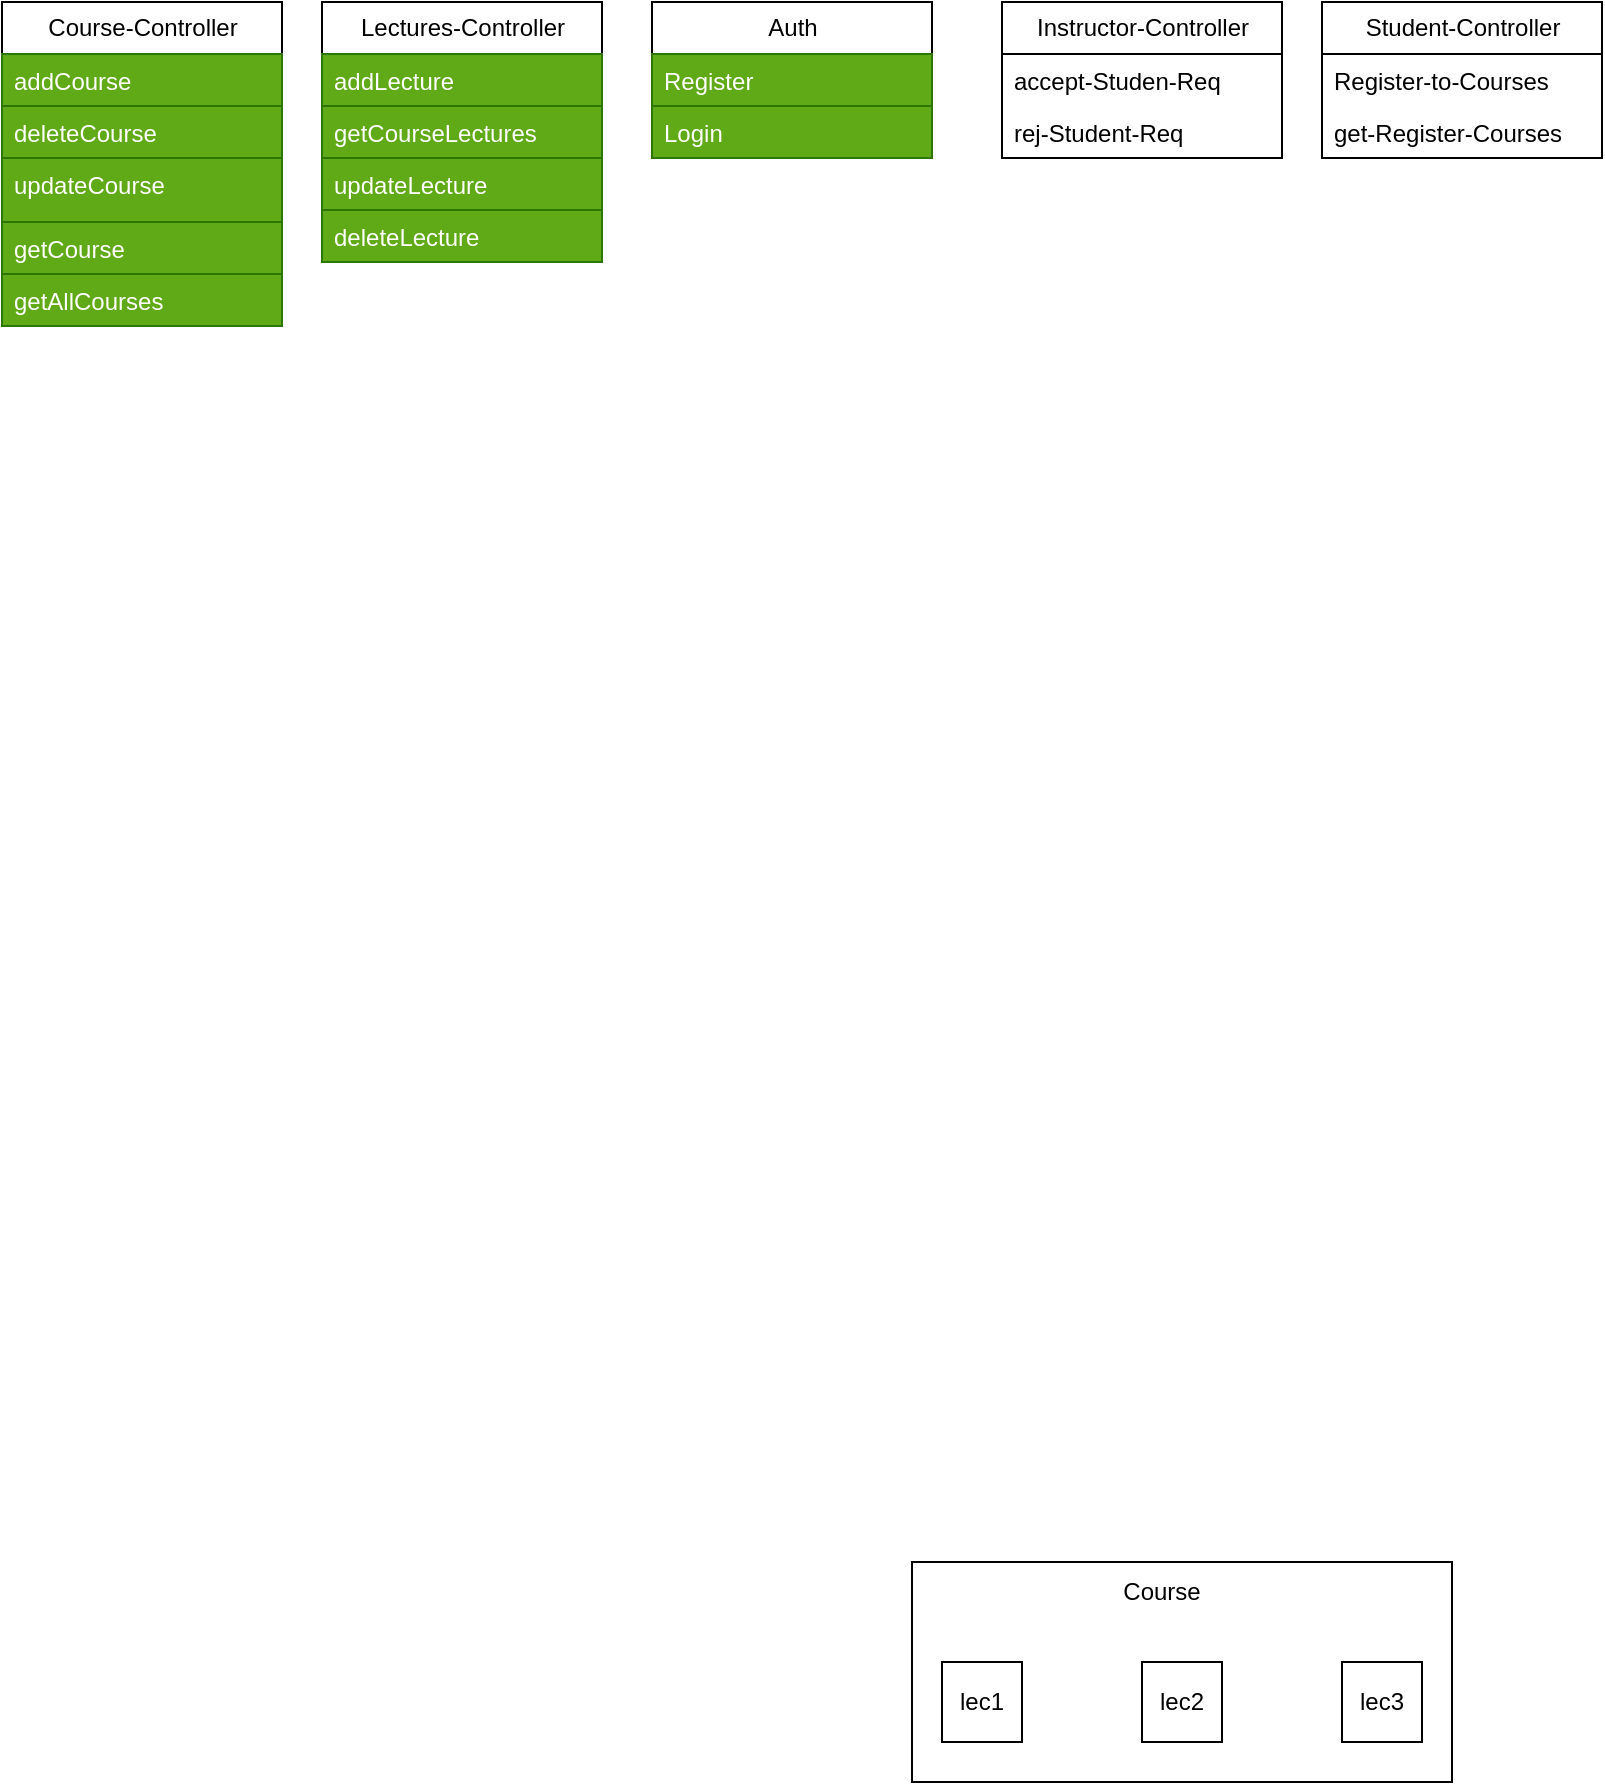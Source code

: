 <mxfile>
    <diagram id="Vg16QmLfmUjMMOZySlp7" name="Page-1">
        <mxGraphModel dx="897" dy="494" grid="1" gridSize="10" guides="1" tooltips="1" connect="1" arrows="1" fold="1" page="1" pageScale="1" pageWidth="850" pageHeight="1100" math="0" shadow="0">
            <root>
                <mxCell id="0"/>
                <mxCell id="1" parent="0"/>
                <mxCell id="2" value="Course-Controller&lt;br&gt;" style="swimlane;fontStyle=0;childLayout=stackLayout;horizontal=1;startSize=26;fillColor=none;horizontalStack=0;resizeParent=1;resizeParentMax=0;resizeLast=0;collapsible=1;marginBottom=0;html=1;" parent="1" vertex="1">
                    <mxGeometry x="40" y="100" width="140" height="162" as="geometry">
                        <mxRectangle x="40" y="100" width="80" height="30" as="alternateBounds"/>
                    </mxGeometry>
                </mxCell>
                <mxCell id="3" value="addCourse" style="text;strokeColor=#2D7600;fillColor=#60a917;align=left;verticalAlign=top;spacingLeft=4;spacingRight=4;overflow=hidden;rotatable=0;points=[[0,0.5],[1,0.5]];portConstraint=eastwest;whiteSpace=wrap;html=1;fontColor=#ffffff;" parent="2" vertex="1">
                    <mxGeometry y="26" width="140" height="26" as="geometry"/>
                </mxCell>
                <mxCell id="4" value="deleteCourse" style="text;strokeColor=#2D7600;fillColor=#60a917;align=left;verticalAlign=top;spacingLeft=4;spacingRight=4;overflow=hidden;rotatable=0;points=[[0,0.5],[1,0.5]];portConstraint=eastwest;whiteSpace=wrap;html=1;fontColor=#ffffff;" parent="2" vertex="1">
                    <mxGeometry y="52" width="140" height="26" as="geometry"/>
                </mxCell>
                <mxCell id="5" value="updateCourse" style="text;strokeColor=#2D7600;fillColor=#60a917;align=left;verticalAlign=top;spacingLeft=4;spacingRight=4;overflow=hidden;rotatable=0;points=[[0,0.5],[1,0.5]];portConstraint=eastwest;whiteSpace=wrap;html=1;fontColor=#ffffff;" parent="2" vertex="1">
                    <mxGeometry y="78" width="140" height="32" as="geometry"/>
                </mxCell>
                <mxCell id="18" value="getCourse" style="text;strokeColor=#2D7600;fillColor=#60a917;align=left;verticalAlign=top;spacingLeft=4;spacingRight=4;overflow=hidden;rotatable=0;points=[[0,0.5],[1,0.5]];portConstraint=eastwest;whiteSpace=wrap;html=1;fontColor=#ffffff;" parent="2" vertex="1">
                    <mxGeometry y="110" width="140" height="26" as="geometry"/>
                </mxCell>
                <mxCell id="17" value="getAllCourses&lt;br&gt;" style="text;strokeColor=#2D7600;fillColor=#60a917;align=left;verticalAlign=top;spacingLeft=4;spacingRight=4;overflow=hidden;rotatable=0;points=[[0,0.5],[1,0.5]];portConstraint=eastwest;whiteSpace=wrap;html=1;fontColor=#ffffff;" parent="2" vertex="1">
                    <mxGeometry y="136" width="140" height="26" as="geometry"/>
                </mxCell>
                <mxCell id="20" value="Instructor-Controller" style="swimlane;fontStyle=0;childLayout=stackLayout;horizontal=1;startSize=26;fillColor=none;horizontalStack=0;resizeParent=1;resizeParentMax=0;resizeLast=0;collapsible=1;marginBottom=0;html=1;" parent="1" vertex="1">
                    <mxGeometry x="540" y="100" width="140" height="78" as="geometry">
                        <mxRectangle x="40" y="100" width="80" height="30" as="alternateBounds"/>
                    </mxGeometry>
                </mxCell>
                <mxCell id="21" value="accept-Studen-Req" style="text;strokeColor=none;fillColor=none;align=left;verticalAlign=top;spacingLeft=4;spacingRight=4;overflow=hidden;rotatable=0;points=[[0,0.5],[1,0.5]];portConstraint=eastwest;whiteSpace=wrap;html=1;" parent="20" vertex="1">
                    <mxGeometry y="26" width="140" height="26" as="geometry"/>
                </mxCell>
                <mxCell id="22" value="rej-Student-Req" style="text;strokeColor=none;fillColor=none;align=left;verticalAlign=top;spacingLeft=4;spacingRight=4;overflow=hidden;rotatable=0;points=[[0,0.5],[1,0.5]];portConstraint=eastwest;whiteSpace=wrap;html=1;" parent="20" vertex="1">
                    <mxGeometry y="52" width="140" height="26" as="geometry"/>
                </mxCell>
                <mxCell id="35" value="Student-Controller" style="swimlane;fontStyle=0;childLayout=stackLayout;horizontal=1;startSize=26;fillColor=none;horizontalStack=0;resizeParent=1;resizeParentMax=0;resizeLast=0;collapsible=1;marginBottom=0;html=1;" parent="1" vertex="1">
                    <mxGeometry x="700" y="100" width="140" height="78" as="geometry">
                        <mxRectangle x="40" y="100" width="80" height="30" as="alternateBounds"/>
                    </mxGeometry>
                </mxCell>
                <mxCell id="36" value="Register-to-Courses&lt;br&gt;" style="text;strokeColor=none;fillColor=none;align=left;verticalAlign=top;spacingLeft=4;spacingRight=4;overflow=hidden;rotatable=0;points=[[0,0.5],[1,0.5]];portConstraint=eastwest;whiteSpace=wrap;html=1;" parent="35" vertex="1">
                    <mxGeometry y="26" width="140" height="26" as="geometry"/>
                </mxCell>
                <mxCell id="37" value="get-Register-Courses&lt;br&gt;&lt;br&gt;" style="text;strokeColor=none;fillColor=none;align=left;verticalAlign=top;spacingLeft=4;spacingRight=4;overflow=hidden;rotatable=0;points=[[0,0.5],[1,0.5]];portConstraint=eastwest;whiteSpace=wrap;html=1;" parent="35" vertex="1">
                    <mxGeometry y="52" width="140" height="26" as="geometry"/>
                </mxCell>
                <mxCell id="39" value="" style="rounded=0;whiteSpace=wrap;html=1;" parent="1" vertex="1">
                    <mxGeometry x="495" y="880" width="270" height="110" as="geometry"/>
                </mxCell>
                <mxCell id="40" value="" style="whiteSpace=wrap;html=1;aspect=fixed;" parent="1" vertex="1">
                    <mxGeometry x="510" y="930" width="40" height="40" as="geometry"/>
                </mxCell>
                <mxCell id="42" value="" style="whiteSpace=wrap;html=1;aspect=fixed;" parent="1" vertex="1">
                    <mxGeometry x="610" y="930" width="40" height="40" as="geometry"/>
                </mxCell>
                <mxCell id="44" value="" style="whiteSpace=wrap;html=1;aspect=fixed;" parent="1" vertex="1">
                    <mxGeometry x="710" y="930" width="40" height="40" as="geometry"/>
                </mxCell>
                <mxCell id="45" value="Course" style="text;html=1;strokeColor=none;fillColor=none;align=center;verticalAlign=middle;whiteSpace=wrap;rounded=0;" parent="1" vertex="1">
                    <mxGeometry x="590" y="880" width="60" height="30" as="geometry"/>
                </mxCell>
                <mxCell id="46" value="lec1" style="text;html=1;strokeColor=none;fillColor=none;align=center;verticalAlign=middle;whiteSpace=wrap;rounded=0;" parent="1" vertex="1">
                    <mxGeometry x="505" y="940" width="50" height="20" as="geometry"/>
                </mxCell>
                <mxCell id="47" value="lec2" style="text;html=1;strokeColor=none;fillColor=none;align=center;verticalAlign=middle;whiteSpace=wrap;rounded=0;" parent="1" vertex="1">
                    <mxGeometry x="605" y="940" width="50" height="20" as="geometry"/>
                </mxCell>
                <mxCell id="48" value="lec3" style="text;html=1;strokeColor=none;fillColor=none;align=center;verticalAlign=middle;whiteSpace=wrap;rounded=0;" parent="1" vertex="1">
                    <mxGeometry x="705" y="935" width="50" height="30" as="geometry"/>
                </mxCell>
                <mxCell id="49" value="Lectures-Controller" style="swimlane;fontStyle=0;childLayout=stackLayout;horizontal=1;startSize=26;fillColor=none;horizontalStack=0;resizeParent=1;resizeParentMax=0;resizeLast=0;collapsible=1;marginBottom=0;html=1;" parent="1" vertex="1">
                    <mxGeometry x="200" y="100" width="140" height="130" as="geometry">
                        <mxRectangle x="40" y="100" width="80" height="30" as="alternateBounds"/>
                    </mxGeometry>
                </mxCell>
                <mxCell id="32" value="addLecture" style="text;strokeColor=#2D7600;fillColor=#60a917;align=left;verticalAlign=top;spacingLeft=4;spacingRight=4;overflow=hidden;rotatable=0;points=[[0,0.5],[1,0.5]];portConstraint=eastwest;whiteSpace=wrap;html=1;fontColor=#ffffff;" parent="49" vertex="1">
                    <mxGeometry y="26" width="140" height="26" as="geometry"/>
                </mxCell>
                <mxCell id="52" value="getCourseLectures&lt;br&gt;" style="text;strokeColor=#2D7600;fillColor=#60a917;align=left;verticalAlign=top;spacingLeft=4;spacingRight=4;overflow=hidden;rotatable=0;points=[[0,0.5],[1,0.5]];portConstraint=eastwest;whiteSpace=wrap;html=1;fontColor=#ffffff;" parent="49" vertex="1">
                    <mxGeometry y="52" width="140" height="26" as="geometry"/>
                </mxCell>
                <mxCell id="34" value="updateLecture" style="text;strokeColor=#2D7600;fillColor=#60a917;align=left;verticalAlign=top;spacingLeft=4;spacingRight=4;overflow=hidden;rotatable=0;points=[[0,0.5],[1,0.5]];portConstraint=eastwest;whiteSpace=wrap;html=1;fontColor=#ffffff;" parent="49" vertex="1">
                    <mxGeometry y="78" width="140" height="26" as="geometry"/>
                </mxCell>
                <mxCell id="33" value="deleteLecture" style="text;strokeColor=#2D7600;fillColor=#60a917;align=left;verticalAlign=top;spacingLeft=4;spacingRight=4;overflow=hidden;rotatable=0;points=[[0,0.5],[1,0.5]];portConstraint=eastwest;whiteSpace=wrap;html=1;fontColor=#ffffff;" parent="49" vertex="1">
                    <mxGeometry y="104" width="140" height="26" as="geometry"/>
                </mxCell>
                <mxCell id="53" value="Auth" style="swimlane;fontStyle=0;childLayout=stackLayout;horizontal=1;startSize=26;fillColor=none;horizontalStack=0;resizeParent=1;resizeParentMax=0;resizeLast=0;collapsible=1;marginBottom=0;html=1;" parent="1" vertex="1">
                    <mxGeometry x="365" y="100" width="140" height="78" as="geometry">
                        <mxRectangle x="40" y="100" width="80" height="30" as="alternateBounds"/>
                    </mxGeometry>
                </mxCell>
                <mxCell id="54" value="Register" style="text;strokeColor=#2D7600;fillColor=#60a917;align=left;verticalAlign=top;spacingLeft=4;spacingRight=4;overflow=hidden;rotatable=0;points=[[0,0.5],[1,0.5]];portConstraint=eastwest;whiteSpace=wrap;html=1;fontColor=#ffffff;" parent="53" vertex="1">
                    <mxGeometry y="26" width="140" height="26" as="geometry"/>
                </mxCell>
                <mxCell id="55" value="Login" style="text;strokeColor=#2D7600;fillColor=#60a917;align=left;verticalAlign=top;spacingLeft=4;spacingRight=4;overflow=hidden;rotatable=0;points=[[0,0.5],[1,0.5]];portConstraint=eastwest;whiteSpace=wrap;html=1;fontColor=#ffffff;" parent="53" vertex="1">
                    <mxGeometry y="52" width="140" height="26" as="geometry"/>
                </mxCell>
            </root>
        </mxGraphModel>
    </diagram>
</mxfile>